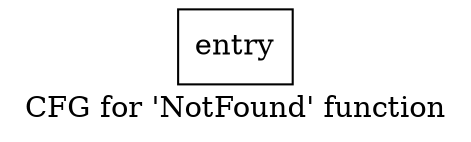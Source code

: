 digraph "CFG for 'NotFound' function" {
	label="CFG for 'NotFound' function";

	Node0x1c0cab0 [shape=record,label="{entry}"];
}

